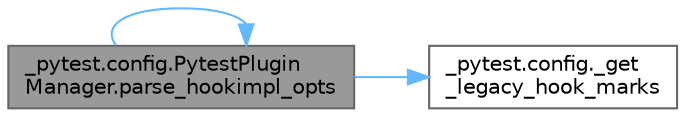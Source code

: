 digraph "_pytest.config.PytestPluginManager.parse_hookimpl_opts"
{
 // LATEX_PDF_SIZE
  bgcolor="transparent";
  edge [fontname=Helvetica,fontsize=10,labelfontname=Helvetica,labelfontsize=10];
  node [fontname=Helvetica,fontsize=10,shape=box,height=0.2,width=0.4];
  rankdir="LR";
  Node1 [id="Node000001",label="_pytest.config.PytestPlugin\lManager.parse_hookimpl_opts",height=0.2,width=0.4,color="gray40", fillcolor="grey60", style="filled", fontcolor="black",tooltip=" "];
  Node1 -> Node2 [id="edge1_Node000001_Node000002",color="steelblue1",style="solid",tooltip=" "];
  Node2 [id="Node000002",label="_pytest.config._get\l_legacy_hook_marks",height=0.2,width=0.4,color="grey40", fillcolor="white", style="filled",URL="$namespace__pytest_1_1config.html#a9ffdac8f2375b8cf83b09e462d99e323",tooltip=" "];
  Node1 -> Node1 [id="edge2_Node000001_Node000001",color="steelblue1",style="solid",tooltip=" "];
}
